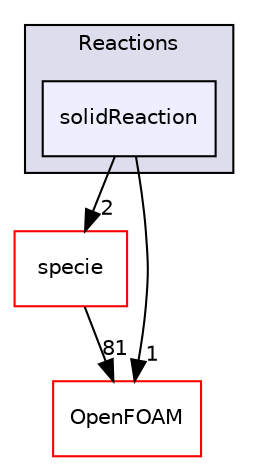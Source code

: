 digraph "src/thermophysicalModels/solidSpecie/reaction/Reactions/solidReaction" {
  bgcolor=transparent;
  compound=true
  node [ fontsize="10", fontname="Helvetica"];
  edge [ labelfontsize="10", labelfontname="Helvetica"];
  subgraph clusterdir_b569cc86f2d59b27bc88e3982ef0e12a {
    graph [ bgcolor="#ddddee", pencolor="black", label="Reactions" fontname="Helvetica", fontsize="10", URL="dir_b569cc86f2d59b27bc88e3982ef0e12a.html"]
  dir_082a9904360112dbb6b4aaabff27a9ab [shape=box, label="solidReaction", style="filled", fillcolor="#eeeeff", pencolor="black", URL="dir_082a9904360112dbb6b4aaabff27a9ab.html"];
  }
  dir_5c4bf53b114f4c9237cd4ef0431fc9bd [shape=box label="specie" color="red" URL="dir_5c4bf53b114f4c9237cd4ef0431fc9bd.html"];
  dir_c5473ff19b20e6ec4dfe5c310b3778a8 [shape=box label="OpenFOAM" color="red" URL="dir_c5473ff19b20e6ec4dfe5c310b3778a8.html"];
  dir_5c4bf53b114f4c9237cd4ef0431fc9bd->dir_c5473ff19b20e6ec4dfe5c310b3778a8 [headlabel="81", labeldistance=1.5 headhref="dir_001241_001896.html"];
  dir_082a9904360112dbb6b4aaabff27a9ab->dir_5c4bf53b114f4c9237cd4ef0431fc9bd [headlabel="2", labeldistance=1.5 headhref="dir_002925_001241.html"];
  dir_082a9904360112dbb6b4aaabff27a9ab->dir_c5473ff19b20e6ec4dfe5c310b3778a8 [headlabel="1", labeldistance=1.5 headhref="dir_002925_001896.html"];
}

